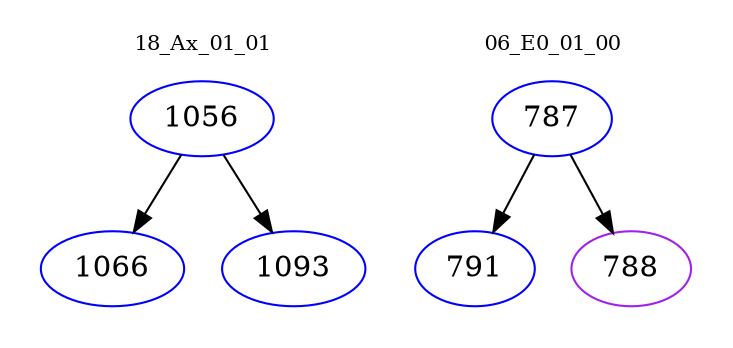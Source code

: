 digraph{
subgraph cluster_0 {
color = white
label = "18_Ax_01_01";
fontsize=10;
T0_1056 [label="1056", color="blue"]
T0_1056 -> T0_1066 [color="black"]
T0_1066 [label="1066", color="blue"]
T0_1056 -> T0_1093 [color="black"]
T0_1093 [label="1093", color="blue"]
}
subgraph cluster_1 {
color = white
label = "06_E0_01_00";
fontsize=10;
T1_787 [label="787", color="blue"]
T1_787 -> T1_791 [color="black"]
T1_791 [label="791", color="blue"]
T1_787 -> T1_788 [color="black"]
T1_788 [label="788", color="purple"]
}
}
